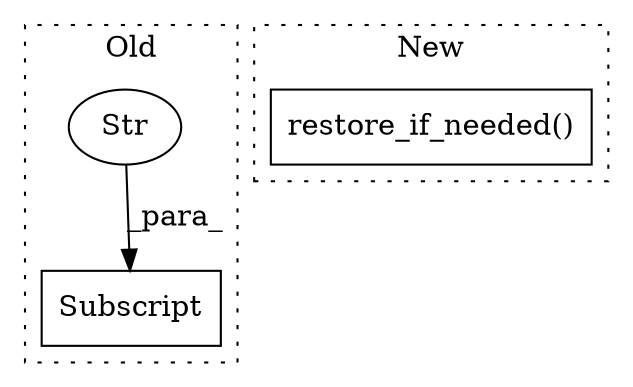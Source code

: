 digraph G {
subgraph cluster0 {
1 [label="Subscript" a="63" s="19230,0" l="7,0" shape="box"];
3 [label="Str" a="66" s="19232" l="4" shape="ellipse"];
label = "Old";
style="dotted";
}
subgraph cluster1 {
2 [label="restore_if_needed()" a="75" s="20815" l="45" shape="box"];
label = "New";
style="dotted";
}
3 -> 1 [label="_para_"];
}